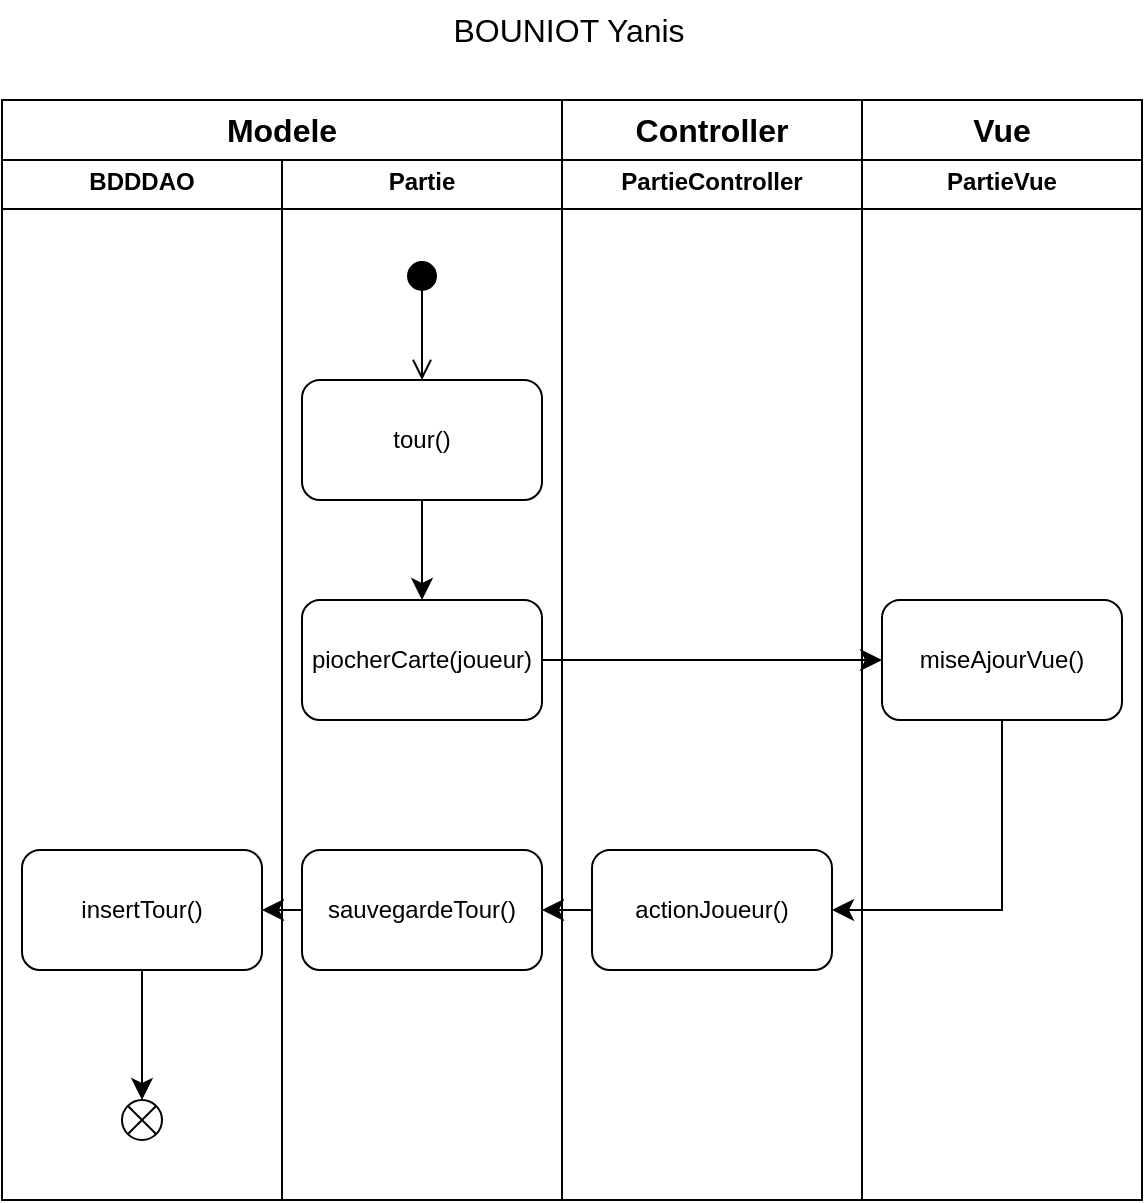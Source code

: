 <mxfile version="24.8.0">
  <diagram name="Page-1" id="VWXM4BD0CBXTEOxquau0">
    <mxGraphModel dx="509" dy="435" grid="1" gridSize="10" guides="1" tooltips="1" connect="1" arrows="1" fold="1" page="1" pageScale="1" pageWidth="827" pageHeight="1169" math="0" shadow="0">
      <root>
        <mxCell id="0" />
        <mxCell id="1" parent="0" />
        <mxCell id="K1Dr7JKswSlPb-L0UccS-1" value="&lt;p style=&quot;margin:0px;margin-top:4px;text-align:center;&quot;&gt;&lt;b&gt;Partie&lt;/b&gt;&lt;/p&gt;&lt;hr size=&quot;1&quot; style=&quot;border-style:solid;&quot;&gt;&lt;div style=&quot;height:2px;&quot;&gt;&lt;/div&gt;" style="verticalAlign=top;align=left;overflow=fill;html=1;whiteSpace=wrap;" vertex="1" parent="1">
          <mxGeometry x="260" y="160" width="140" height="520" as="geometry" />
        </mxCell>
        <mxCell id="K1Dr7JKswSlPb-L0UccS-2" value="" style="html=1;verticalAlign=bottom;startArrow=circle;startFill=1;endArrow=open;startSize=6;endSize=8;curved=0;rounded=0;fontSize=12;" edge="1" parent="1" target="K1Dr7JKswSlPb-L0UccS-3">
          <mxGeometry width="80" relative="1" as="geometry">
            <mxPoint x="330" y="210" as="sourcePoint" />
            <mxPoint x="560" y="290" as="targetPoint" />
          </mxGeometry>
        </mxCell>
        <mxCell id="K1Dr7JKswSlPb-L0UccS-3" value="tour()" style="rounded=1;whiteSpace=wrap;html=1;" vertex="1" parent="1">
          <mxGeometry x="270" y="270" width="120" height="60" as="geometry" />
        </mxCell>
        <mxCell id="K1Dr7JKswSlPb-L0UccS-4" value="piocherCarte(joueur)" style="rounded=1;whiteSpace=wrap;html=1;" vertex="1" parent="1">
          <mxGeometry x="270" y="380" width="120" height="60" as="geometry" />
        </mxCell>
        <mxCell id="K1Dr7JKswSlPb-L0UccS-5" value="" style="endArrow=classic;html=1;rounded=0;fontSize=12;startSize=8;endSize=8;curved=1;exitX=0.5;exitY=1;exitDx=0;exitDy=0;entryX=0.5;entryY=0;entryDx=0;entryDy=0;" edge="1" parent="1" source="K1Dr7JKswSlPb-L0UccS-3" target="K1Dr7JKswSlPb-L0UccS-4">
          <mxGeometry width="50" height="50" relative="1" as="geometry">
            <mxPoint x="490" y="365" as="sourcePoint" />
            <mxPoint x="570" y="465" as="targetPoint" />
          </mxGeometry>
        </mxCell>
        <mxCell id="K1Dr7JKswSlPb-L0UccS-10" value="&lt;p style=&quot;margin:0px;margin-top:4px;text-align:center;&quot;&gt;&lt;b&gt;BDDDAO&lt;/b&gt;&lt;/p&gt;&lt;hr size=&quot;1&quot; style=&quot;border-style:solid;&quot;&gt;&lt;div style=&quot;height:2px;&quot;&gt;&lt;/div&gt;" style="verticalAlign=top;align=left;overflow=fill;html=1;whiteSpace=wrap;" vertex="1" parent="1">
          <mxGeometry x="120" y="160" width="140" height="520" as="geometry" />
        </mxCell>
        <mxCell id="K1Dr7JKswSlPb-L0UccS-12" value="&lt;p style=&quot;margin:0px;margin-top:4px;text-align:center;&quot;&gt;&lt;b&gt;PartieController&lt;/b&gt;&lt;/p&gt;&lt;hr size=&quot;1&quot; style=&quot;border-style:solid;&quot;&gt;&lt;div style=&quot;height:2px;&quot;&gt;&lt;/div&gt;" style="verticalAlign=top;align=left;overflow=fill;html=1;whiteSpace=wrap;" vertex="1" parent="1">
          <mxGeometry x="400" y="160" width="150" height="520" as="geometry" />
        </mxCell>
        <mxCell id="K1Dr7JKswSlPb-L0UccS-13" value="&lt;p style=&quot;margin:0px;margin-top:4px;text-align:center;&quot;&gt;&lt;b&gt;PartieVue&lt;/b&gt;&lt;/p&gt;&lt;hr size=&quot;1&quot; style=&quot;border-style:solid;&quot;&gt;&lt;div style=&quot;height:2px;&quot;&gt;&lt;/div&gt;" style="verticalAlign=top;align=left;overflow=fill;html=1;whiteSpace=wrap;" vertex="1" parent="1">
          <mxGeometry x="550" y="160" width="140" height="520" as="geometry" />
        </mxCell>
        <mxCell id="K1Dr7JKswSlPb-L0UccS-14" value="miseAjourVue()" style="rounded=1;whiteSpace=wrap;html=1;" vertex="1" parent="1">
          <mxGeometry x="560" y="380" width="120" height="60" as="geometry" />
        </mxCell>
        <mxCell id="K1Dr7JKswSlPb-L0UccS-15" value="" style="endArrow=classic;html=1;rounded=0;fontSize=12;startSize=8;endSize=8;curved=1;exitX=1;exitY=0.5;exitDx=0;exitDy=0;" edge="1" parent="1" source="K1Dr7JKswSlPb-L0UccS-4" target="K1Dr7JKswSlPb-L0UccS-14">
          <mxGeometry width="50" height="50" relative="1" as="geometry">
            <mxPoint x="390" y="520" as="sourcePoint" />
            <mxPoint x="670" y="540" as="targetPoint" />
          </mxGeometry>
        </mxCell>
        <mxCell id="K1Dr7JKswSlPb-L0UccS-30" value="actionJoueur()" style="rounded=1;whiteSpace=wrap;html=1;" vertex="1" parent="1">
          <mxGeometry x="415" y="505" width="120" height="60" as="geometry" />
        </mxCell>
        <mxCell id="K1Dr7JKswSlPb-L0UccS-35" value="" style="endArrow=classic;html=1;rounded=0;fontSize=12;startSize=8;endSize=8;exitX=0.5;exitY=1;exitDx=0;exitDy=0;entryX=1;entryY=0.5;entryDx=0;entryDy=0;edgeStyle=orthogonalEdgeStyle;" edge="1" parent="1" source="K1Dr7JKswSlPb-L0UccS-14" target="K1Dr7JKswSlPb-L0UccS-30">
          <mxGeometry width="50" height="50" relative="1" as="geometry">
            <mxPoint x="760" y="790" as="sourcePoint" />
            <mxPoint x="810" y="740" as="targetPoint" />
            <Array as="points">
              <mxPoint x="620" y="535" />
            </Array>
          </mxGeometry>
        </mxCell>
        <mxCell id="K1Dr7JKswSlPb-L0UccS-36" value="sauvegardeTour()" style="rounded=1;whiteSpace=wrap;html=1;" vertex="1" parent="1">
          <mxGeometry x="270" y="505" width="120" height="60" as="geometry" />
        </mxCell>
        <mxCell id="K1Dr7JKswSlPb-L0UccS-37" value="" style="endArrow=classic;html=1;rounded=0;fontSize=12;startSize=8;endSize=8;curved=1;exitX=0;exitY=0.5;exitDx=0;exitDy=0;entryX=1;entryY=0.5;entryDx=0;entryDy=0;" edge="1" parent="1" source="K1Dr7JKswSlPb-L0UccS-30" target="K1Dr7JKswSlPb-L0UccS-36">
          <mxGeometry width="50" height="50" relative="1" as="geometry">
            <mxPoint x="480" y="750" as="sourcePoint" />
            <mxPoint x="530" y="700" as="targetPoint" />
          </mxGeometry>
        </mxCell>
        <mxCell id="K1Dr7JKswSlPb-L0UccS-39" value="insertTour()" style="rounded=1;whiteSpace=wrap;html=1;" vertex="1" parent="1">
          <mxGeometry x="130" y="505" width="120" height="60" as="geometry" />
        </mxCell>
        <mxCell id="K1Dr7JKswSlPb-L0UccS-40" value="" style="endArrow=classic;html=1;rounded=0;fontSize=12;startSize=8;endSize=8;curved=1;entryX=1;entryY=0.5;entryDx=0;entryDy=0;exitX=0;exitY=0.5;exitDx=0;exitDy=0;" edge="1" parent="1" source="K1Dr7JKswSlPb-L0UccS-36" target="K1Dr7JKswSlPb-L0UccS-39">
          <mxGeometry width="50" height="50" relative="1" as="geometry">
            <mxPoint x="430" y="560" as="sourcePoint" />
            <mxPoint x="480" y="510" as="targetPoint" />
          </mxGeometry>
        </mxCell>
        <mxCell id="K1Dr7JKswSlPb-L0UccS-41" value="" style="verticalLabelPosition=bottom;verticalAlign=top;html=1;shape=mxgraph.flowchart.or;" vertex="1" parent="1">
          <mxGeometry x="180" y="630" width="20" height="20" as="geometry" />
        </mxCell>
        <mxCell id="K1Dr7JKswSlPb-L0UccS-43" value="" style="endArrow=classic;html=1;rounded=0;fontSize=12;startSize=8;endSize=8;curved=1;exitX=0.5;exitY=1;exitDx=0;exitDy=0;entryX=0.5;entryY=0;entryDx=0;entryDy=0;entryPerimeter=0;" edge="1" parent="1" source="K1Dr7JKswSlPb-L0UccS-39" target="K1Dr7JKswSlPb-L0UccS-41">
          <mxGeometry width="50" height="50" relative="1" as="geometry">
            <mxPoint x="190" y="620" as="sourcePoint" />
            <mxPoint x="240" y="570" as="targetPoint" />
          </mxGeometry>
        </mxCell>
        <mxCell id="K1Dr7JKswSlPb-L0UccS-52" value="&lt;b&gt;&lt;font style=&quot;font-size: 16px;&quot;&gt;Modele&lt;/font&gt;&lt;/b&gt;" style="rounded=0;whiteSpace=wrap;html=1;" vertex="1" parent="1">
          <mxGeometry x="120" y="130" width="280" height="30" as="geometry" />
        </mxCell>
        <mxCell id="K1Dr7JKswSlPb-L0UccS-53" value="&lt;span style=&quot;font-size: 16px;&quot;&gt;&lt;b&gt;Controller&lt;/b&gt;&lt;/span&gt;" style="rounded=0;whiteSpace=wrap;html=1;" vertex="1" parent="1">
          <mxGeometry x="400" y="130" width="150" height="30" as="geometry" />
        </mxCell>
        <mxCell id="K1Dr7JKswSlPb-L0UccS-54" value="&lt;span style=&quot;font-size: 16px;&quot;&gt;&lt;b&gt;Vue&lt;/b&gt;&lt;/span&gt;" style="rounded=0;whiteSpace=wrap;html=1;" vertex="1" parent="1">
          <mxGeometry x="550" y="130" width="140" height="30" as="geometry" />
        </mxCell>
        <mxCell id="K1Dr7JKswSlPb-L0UccS-55" value="BOUNIOT Yanis" style="text;html=1;align=center;verticalAlign=middle;whiteSpace=wrap;rounded=0;fontSize=16;" vertex="1" parent="1">
          <mxGeometry x="330" y="80" width="147" height="30" as="geometry" />
        </mxCell>
      </root>
    </mxGraphModel>
  </diagram>
</mxfile>
